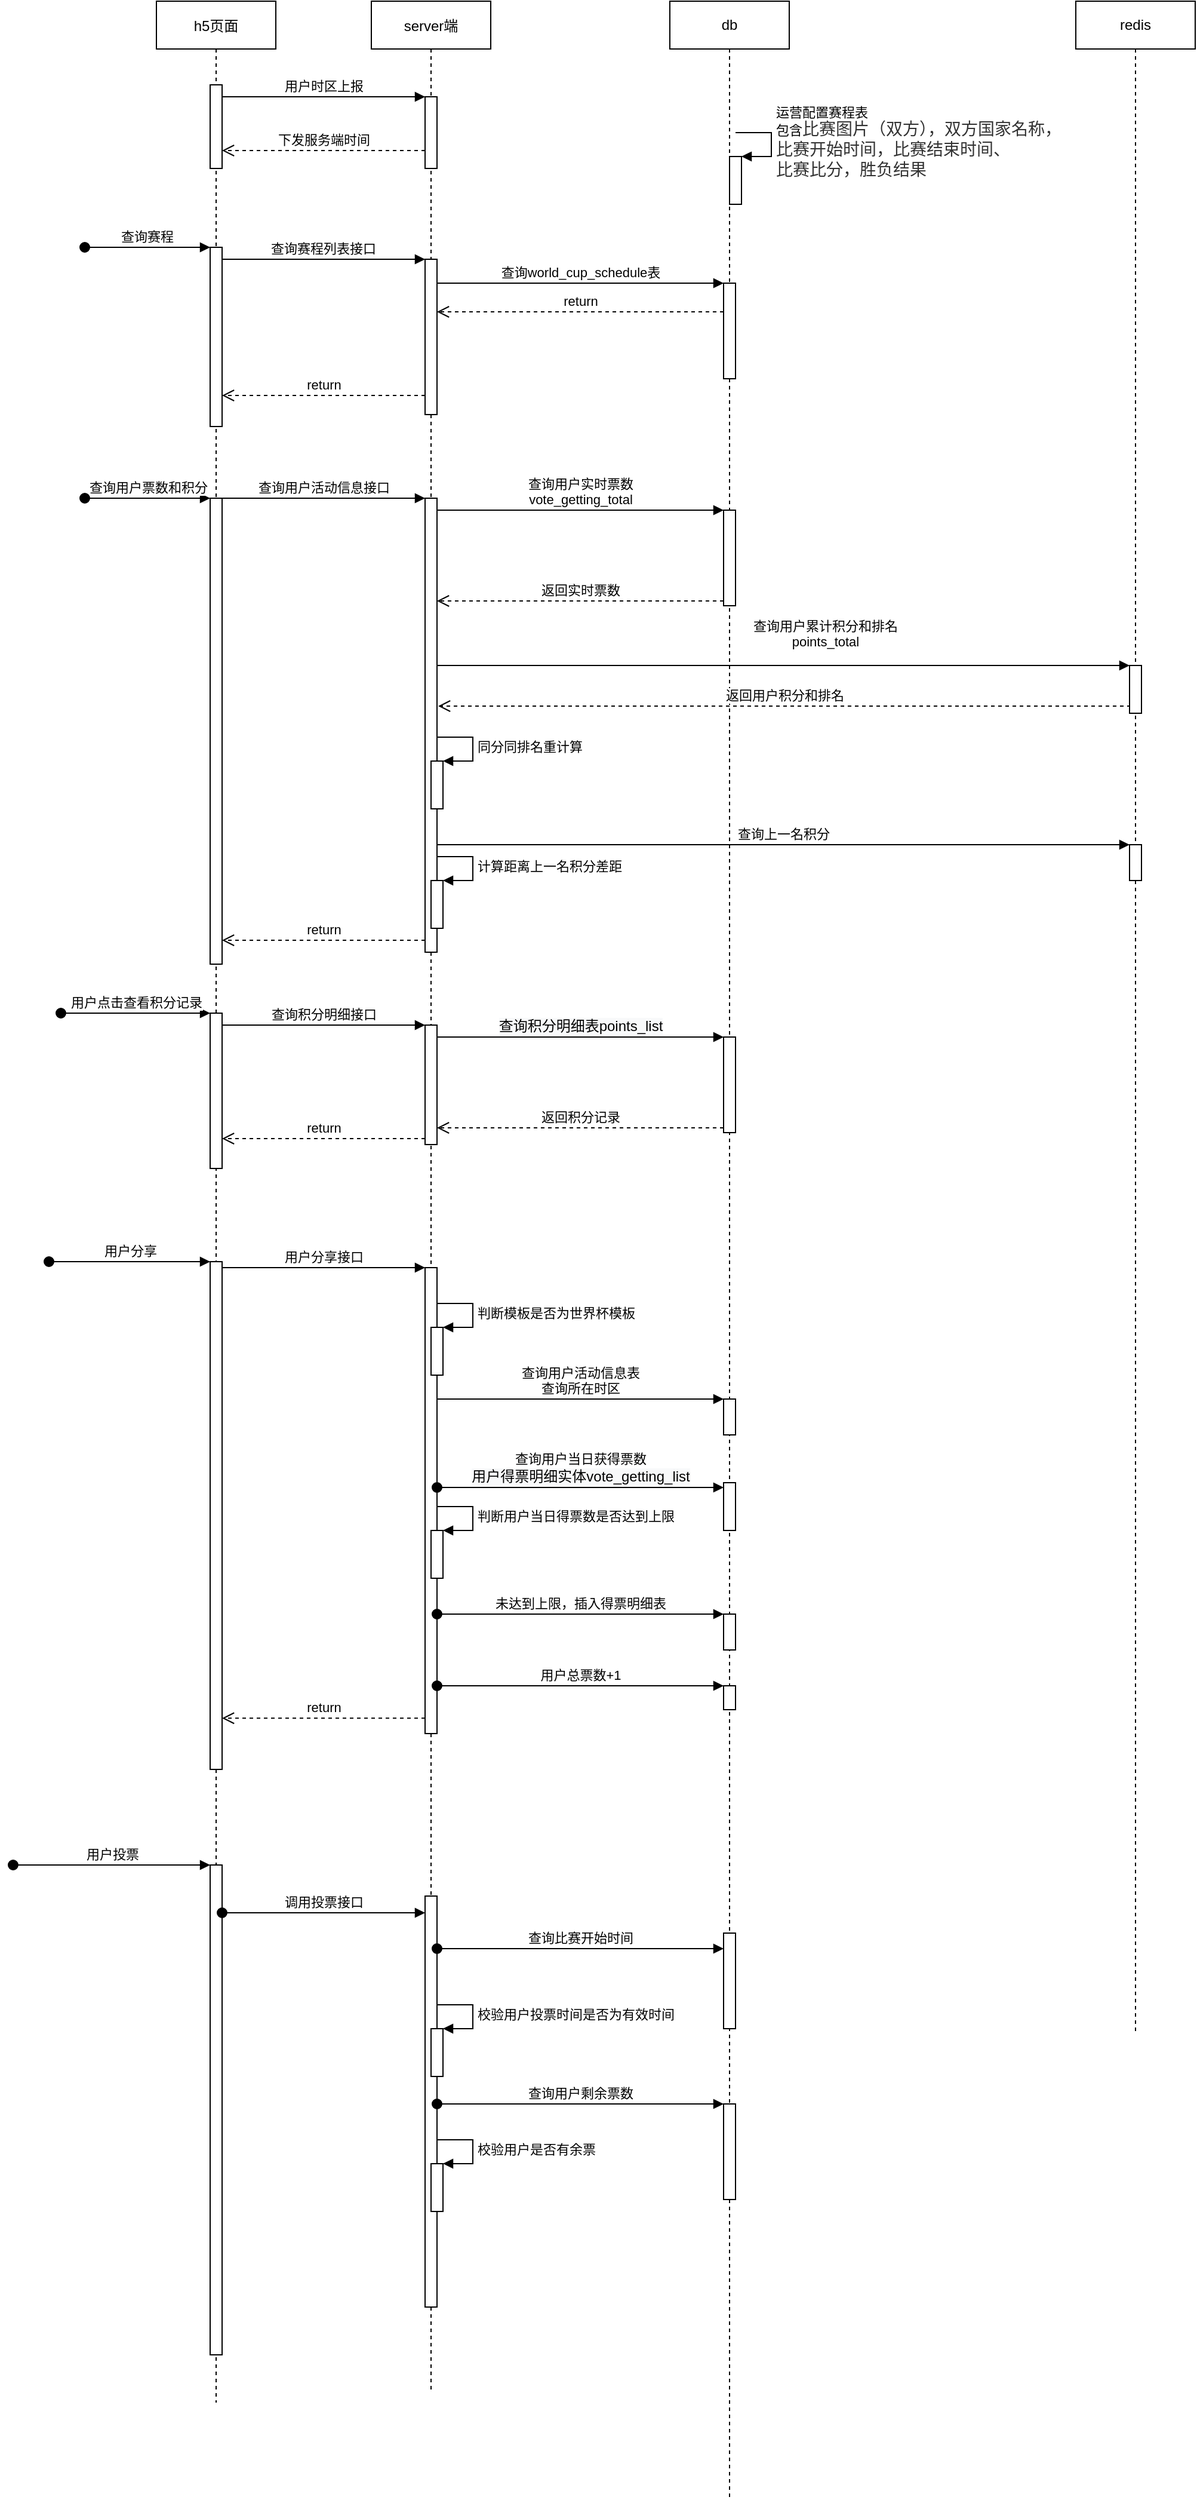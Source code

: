 <mxfile version="20.5.3" type="github">
  <diagram id="kgpKYQtTHZ0yAKxKKP6v" name="Page-1">
    <mxGraphModel dx="2512" dy="802" grid="1" gridSize="10" guides="1" tooltips="1" connect="1" arrows="1" fold="1" page="1" pageScale="1" pageWidth="850" pageHeight="1100" math="0" shadow="0">
      <root>
        <mxCell id="0" />
        <mxCell id="1" parent="0" />
        <mxCell id="3nuBFxr9cyL0pnOWT2aG-1" value="h5页面" style="shape=umlLifeline;perimeter=lifelinePerimeter;container=1;collapsible=0;recursiveResize=0;rounded=0;shadow=0;strokeWidth=1;" parent="1" vertex="1">
          <mxGeometry x="-230" y="80" width="100" height="2010" as="geometry" />
        </mxCell>
        <mxCell id="3nuBFxr9cyL0pnOWT2aG-2" value="" style="points=[];perimeter=orthogonalPerimeter;rounded=0;shadow=0;strokeWidth=1;" parent="3nuBFxr9cyL0pnOWT2aG-1" vertex="1">
          <mxGeometry x="45" y="206" width="10" height="150" as="geometry" />
        </mxCell>
        <mxCell id="3nuBFxr9cyL0pnOWT2aG-3" value="查询赛程" style="verticalAlign=bottom;startArrow=oval;endArrow=block;startSize=8;shadow=0;strokeWidth=1;" parent="3nuBFxr9cyL0pnOWT2aG-1" target="3nuBFxr9cyL0pnOWT2aG-2" edge="1">
          <mxGeometry relative="1" as="geometry">
            <mxPoint x="-60" y="206" as="sourcePoint" />
          </mxGeometry>
        </mxCell>
        <mxCell id="iJaBp2wlKT-MQ3Jx9xqJ-9" value="" style="html=1;points=[];perimeter=orthogonalPerimeter;" parent="3nuBFxr9cyL0pnOWT2aG-1" vertex="1">
          <mxGeometry x="45" y="416" width="10" height="390" as="geometry" />
        </mxCell>
        <mxCell id="iJaBp2wlKT-MQ3Jx9xqJ-10" value="查询用户票数和积分" style="html=1;verticalAlign=bottom;startArrow=oval;endArrow=block;startSize=8;rounded=0;" parent="3nuBFxr9cyL0pnOWT2aG-1" target="iJaBp2wlKT-MQ3Jx9xqJ-9" edge="1">
          <mxGeometry relative="1" as="geometry">
            <mxPoint x="-60" y="416" as="sourcePoint" />
          </mxGeometry>
        </mxCell>
        <mxCell id="iJaBp2wlKT-MQ3Jx9xqJ-28" value="" style="html=1;points=[];perimeter=orthogonalPerimeter;" parent="3nuBFxr9cyL0pnOWT2aG-1" vertex="1">
          <mxGeometry x="45" y="847" width="10" height="130" as="geometry" />
        </mxCell>
        <mxCell id="iJaBp2wlKT-MQ3Jx9xqJ-29" value="用户点击查看积分记录" style="html=1;verticalAlign=bottom;startArrow=oval;endArrow=block;startSize=8;rounded=0;" parent="3nuBFxr9cyL0pnOWT2aG-1" target="iJaBp2wlKT-MQ3Jx9xqJ-28" edge="1">
          <mxGeometry relative="1" as="geometry">
            <mxPoint x="-80" y="847" as="sourcePoint" />
          </mxGeometry>
        </mxCell>
        <mxCell id="iJaBp2wlKT-MQ3Jx9xqJ-54" value="" style="html=1;points=[];perimeter=orthogonalPerimeter;" parent="3nuBFxr9cyL0pnOWT2aG-1" vertex="1">
          <mxGeometry x="45" y="1055" width="10" height="425" as="geometry" />
        </mxCell>
        <mxCell id="iJaBp2wlKT-MQ3Jx9xqJ-55" value="用户分享" style="html=1;verticalAlign=bottom;startArrow=oval;endArrow=block;startSize=8;rounded=0;" parent="3nuBFxr9cyL0pnOWT2aG-1" target="iJaBp2wlKT-MQ3Jx9xqJ-54" edge="1">
          <mxGeometry relative="1" as="geometry">
            <mxPoint x="-90" y="1055" as="sourcePoint" />
          </mxGeometry>
        </mxCell>
        <mxCell id="iJaBp2wlKT-MQ3Jx9xqJ-65" value="" style="html=1;points=[];perimeter=orthogonalPerimeter;" parent="3nuBFxr9cyL0pnOWT2aG-1" vertex="1">
          <mxGeometry x="45" y="70" width="10" height="70" as="geometry" />
        </mxCell>
        <mxCell id="Upy7s1R3ijE2vFxrYpLP-1" value="" style="html=1;points=[];perimeter=orthogonalPerimeter;" vertex="1" parent="3nuBFxr9cyL0pnOWT2aG-1">
          <mxGeometry x="45" y="1560" width="10" height="410" as="geometry" />
        </mxCell>
        <mxCell id="Upy7s1R3ijE2vFxrYpLP-2" value="用户投票" style="html=1;verticalAlign=bottom;startArrow=oval;endArrow=block;startSize=8;rounded=0;" edge="1" target="Upy7s1R3ijE2vFxrYpLP-1" parent="3nuBFxr9cyL0pnOWT2aG-1">
          <mxGeometry relative="1" as="geometry">
            <mxPoint x="-120" y="1560" as="sourcePoint" />
          </mxGeometry>
        </mxCell>
        <mxCell id="3nuBFxr9cyL0pnOWT2aG-5" value="server端" style="shape=umlLifeline;perimeter=lifelinePerimeter;container=1;collapsible=0;recursiveResize=0;rounded=0;shadow=0;strokeWidth=1;" parent="1" vertex="1">
          <mxGeometry x="-50" y="80" width="100" height="2000" as="geometry" />
        </mxCell>
        <mxCell id="3nuBFxr9cyL0pnOWT2aG-6" value="" style="points=[];perimeter=orthogonalPerimeter;rounded=0;shadow=0;strokeWidth=1;" parent="3nuBFxr9cyL0pnOWT2aG-5" vertex="1">
          <mxGeometry x="45" y="216" width="10" height="130" as="geometry" />
        </mxCell>
        <mxCell id="iJaBp2wlKT-MQ3Jx9xqJ-11" value="" style="html=1;points=[];perimeter=orthogonalPerimeter;" parent="3nuBFxr9cyL0pnOWT2aG-5" vertex="1">
          <mxGeometry x="45" y="416" width="10" height="380" as="geometry" />
        </mxCell>
        <mxCell id="iJaBp2wlKT-MQ3Jx9xqJ-30" value="" style="html=1;points=[];perimeter=orthogonalPerimeter;" parent="3nuBFxr9cyL0pnOWT2aG-5" vertex="1">
          <mxGeometry x="45" y="857" width="10" height="100" as="geometry" />
        </mxCell>
        <mxCell id="iJaBp2wlKT-MQ3Jx9xqJ-41" value="" style="html=1;points=[];perimeter=orthogonalPerimeter;" parent="3nuBFxr9cyL0pnOWT2aG-5" vertex="1">
          <mxGeometry x="50" y="636" width="10" height="40" as="geometry" />
        </mxCell>
        <mxCell id="iJaBp2wlKT-MQ3Jx9xqJ-42" value="同分同排名重计算" style="edgeStyle=orthogonalEdgeStyle;html=1;align=left;spacingLeft=2;endArrow=block;rounded=0;entryX=1;entryY=0;" parent="3nuBFxr9cyL0pnOWT2aG-5" target="iJaBp2wlKT-MQ3Jx9xqJ-41" edge="1">
          <mxGeometry relative="1" as="geometry">
            <mxPoint x="55" y="616" as="sourcePoint" />
            <Array as="points">
              <mxPoint x="85" y="616" />
            </Array>
          </mxGeometry>
        </mxCell>
        <mxCell id="iJaBp2wlKT-MQ3Jx9xqJ-46" value="" style="html=1;points=[];perimeter=orthogonalPerimeter;" parent="3nuBFxr9cyL0pnOWT2aG-5" vertex="1">
          <mxGeometry x="50" y="736" width="10" height="40" as="geometry" />
        </mxCell>
        <mxCell id="iJaBp2wlKT-MQ3Jx9xqJ-47" value="计算距离上一名积分差距" style="edgeStyle=orthogonalEdgeStyle;html=1;align=left;spacingLeft=2;endArrow=block;rounded=0;entryX=1;entryY=0;" parent="3nuBFxr9cyL0pnOWT2aG-5" target="iJaBp2wlKT-MQ3Jx9xqJ-46" edge="1">
          <mxGeometry relative="1" as="geometry">
            <mxPoint x="55" y="716" as="sourcePoint" />
            <Array as="points">
              <mxPoint x="85" y="716" />
            </Array>
          </mxGeometry>
        </mxCell>
        <mxCell id="iJaBp2wlKT-MQ3Jx9xqJ-56" value="" style="html=1;points=[];perimeter=orthogonalPerimeter;" parent="3nuBFxr9cyL0pnOWT2aG-5" vertex="1">
          <mxGeometry x="45" y="1060" width="10" height="390" as="geometry" />
        </mxCell>
        <mxCell id="iJaBp2wlKT-MQ3Jx9xqJ-59" value="" style="html=1;points=[];perimeter=orthogonalPerimeter;" parent="3nuBFxr9cyL0pnOWT2aG-5" vertex="1">
          <mxGeometry x="50" y="1110" width="10" height="40" as="geometry" />
        </mxCell>
        <mxCell id="iJaBp2wlKT-MQ3Jx9xqJ-60" value="判断模板是否为世界杯模板" style="edgeStyle=orthogonalEdgeStyle;html=1;align=left;spacingLeft=2;endArrow=block;rounded=0;entryX=1;entryY=0;" parent="3nuBFxr9cyL0pnOWT2aG-5" target="iJaBp2wlKT-MQ3Jx9xqJ-59" edge="1">
          <mxGeometry relative="1" as="geometry">
            <mxPoint x="55" y="1090" as="sourcePoint" />
            <Array as="points">
              <mxPoint x="85" y="1090" />
            </Array>
          </mxGeometry>
        </mxCell>
        <mxCell id="iJaBp2wlKT-MQ3Jx9xqJ-67" value="" style="html=1;points=[];perimeter=orthogonalPerimeter;" parent="3nuBFxr9cyL0pnOWT2aG-5" vertex="1">
          <mxGeometry x="45" y="80" width="10" height="60" as="geometry" />
        </mxCell>
        <mxCell id="iJaBp2wlKT-MQ3Jx9xqJ-76" value="" style="html=1;points=[];perimeter=orthogonalPerimeter;" parent="3nuBFxr9cyL0pnOWT2aG-5" vertex="1">
          <mxGeometry x="50" y="1280" width="10" height="40" as="geometry" />
        </mxCell>
        <mxCell id="iJaBp2wlKT-MQ3Jx9xqJ-77" value="判断用户当日得票数是否达到上限" style="edgeStyle=orthogonalEdgeStyle;html=1;align=left;spacingLeft=2;endArrow=block;rounded=0;entryX=1;entryY=0;" parent="3nuBFxr9cyL0pnOWT2aG-5" target="iJaBp2wlKT-MQ3Jx9xqJ-76" edge="1">
          <mxGeometry relative="1" as="geometry">
            <mxPoint x="55" y="1260" as="sourcePoint" />
            <Array as="points">
              <mxPoint x="85" y="1260" />
            </Array>
          </mxGeometry>
        </mxCell>
        <mxCell id="Upy7s1R3ijE2vFxrYpLP-3" value="" style="html=1;points=[];perimeter=orthogonalPerimeter;" vertex="1" parent="3nuBFxr9cyL0pnOWT2aG-5">
          <mxGeometry x="45" y="1586" width="10" height="344" as="geometry" />
        </mxCell>
        <mxCell id="Upy7s1R3ijE2vFxrYpLP-4" value="调用投票接口" style="html=1;verticalAlign=bottom;startArrow=oval;endArrow=block;startSize=8;rounded=0;" edge="1" parent="3nuBFxr9cyL0pnOWT2aG-5">
          <mxGeometry relative="1" as="geometry">
            <mxPoint x="-125" y="1600" as="sourcePoint" />
            <mxPoint x="45" y="1600" as="targetPoint" />
          </mxGeometry>
        </mxCell>
        <mxCell id="Upy7s1R3ijE2vFxrYpLP-5" value="" style="html=1;points=[];perimeter=orthogonalPerimeter;" vertex="1" parent="3nuBFxr9cyL0pnOWT2aG-5">
          <mxGeometry x="50" y="1697" width="10" height="40" as="geometry" />
        </mxCell>
        <mxCell id="Upy7s1R3ijE2vFxrYpLP-6" value="校验用户投票时间是否为有效时间" style="edgeStyle=orthogonalEdgeStyle;html=1;align=left;spacingLeft=2;endArrow=block;rounded=0;entryX=1;entryY=0;" edge="1" target="Upy7s1R3ijE2vFxrYpLP-5" parent="3nuBFxr9cyL0pnOWT2aG-5">
          <mxGeometry relative="1" as="geometry">
            <mxPoint x="55" y="1677" as="sourcePoint" />
            <Array as="points">
              <mxPoint x="85" y="1677" />
            </Array>
          </mxGeometry>
        </mxCell>
        <mxCell id="Upy7s1R3ijE2vFxrYpLP-11" value="" style="html=1;points=[];perimeter=orthogonalPerimeter;" vertex="1" parent="3nuBFxr9cyL0pnOWT2aG-5">
          <mxGeometry x="50" y="1810" width="10" height="40" as="geometry" />
        </mxCell>
        <mxCell id="Upy7s1R3ijE2vFxrYpLP-12" value="校验用户是否有余票" style="edgeStyle=orthogonalEdgeStyle;html=1;align=left;spacingLeft=2;endArrow=block;rounded=0;entryX=1;entryY=0;" edge="1" target="Upy7s1R3ijE2vFxrYpLP-11" parent="3nuBFxr9cyL0pnOWT2aG-5">
          <mxGeometry relative="1" as="geometry">
            <mxPoint x="55" y="1790" as="sourcePoint" />
            <Array as="points">
              <mxPoint x="85" y="1790" />
            </Array>
          </mxGeometry>
        </mxCell>
        <mxCell id="3nuBFxr9cyL0pnOWT2aG-8" value="查询赛程列表接口" style="verticalAlign=bottom;endArrow=block;entryX=0;entryY=0;shadow=0;strokeWidth=1;" parent="1" source="3nuBFxr9cyL0pnOWT2aG-2" target="3nuBFxr9cyL0pnOWT2aG-6" edge="1">
          <mxGeometry relative="1" as="geometry">
            <mxPoint x="-75" y="296" as="sourcePoint" />
          </mxGeometry>
        </mxCell>
        <mxCell id="iJaBp2wlKT-MQ3Jx9xqJ-1" value="db" style="shape=umlLifeline;perimeter=lifelinePerimeter;whiteSpace=wrap;html=1;container=1;collapsible=0;recursiveResize=0;outlineConnect=0;" parent="1" vertex="1">
          <mxGeometry x="200" y="80" width="100" height="2090" as="geometry" />
        </mxCell>
        <mxCell id="iJaBp2wlKT-MQ3Jx9xqJ-2" value="" style="html=1;points=[];perimeter=orthogonalPerimeter;" parent="iJaBp2wlKT-MQ3Jx9xqJ-1" vertex="1">
          <mxGeometry x="45" y="236" width="10" height="80" as="geometry" />
        </mxCell>
        <mxCell id="iJaBp2wlKT-MQ3Jx9xqJ-14" value="" style="html=1;points=[];perimeter=orthogonalPerimeter;" parent="iJaBp2wlKT-MQ3Jx9xqJ-1" vertex="1">
          <mxGeometry x="45" y="426" width="10" height="80" as="geometry" />
        </mxCell>
        <mxCell id="iJaBp2wlKT-MQ3Jx9xqJ-35" value="" style="html=1;points=[];perimeter=orthogonalPerimeter;" parent="iJaBp2wlKT-MQ3Jx9xqJ-1" vertex="1">
          <mxGeometry x="45" y="867" width="10" height="80" as="geometry" />
        </mxCell>
        <mxCell id="iJaBp2wlKT-MQ3Jx9xqJ-52" value="" style="html=1;points=[];perimeter=orthogonalPerimeter;" parent="iJaBp2wlKT-MQ3Jx9xqJ-1" vertex="1">
          <mxGeometry x="50" y="130" width="10" height="40" as="geometry" />
        </mxCell>
        <mxCell id="iJaBp2wlKT-MQ3Jx9xqJ-53" value="运营配置赛程表&lt;br&gt;包含&lt;span style=&quot;color: rgb(51, 51, 51); font-family: PingFangSC-Regular, &amp;quot;PingFang SC&amp;quot;; font-size: 14px;&quot;&gt;比赛图片（双方），双方国家名称，&lt;br&gt;比赛开始时间，比赛结束时间、&lt;br&gt;比赛比分，胜负结果&lt;/span&gt;" style="edgeStyle=orthogonalEdgeStyle;html=1;align=left;spacingLeft=2;endArrow=block;rounded=0;entryX=1;entryY=0;" parent="iJaBp2wlKT-MQ3Jx9xqJ-1" target="iJaBp2wlKT-MQ3Jx9xqJ-52" edge="1">
          <mxGeometry relative="1" as="geometry">
            <mxPoint x="55" y="110" as="sourcePoint" />
            <Array as="points">
              <mxPoint x="85" y="110" />
            </Array>
          </mxGeometry>
        </mxCell>
        <mxCell id="iJaBp2wlKT-MQ3Jx9xqJ-71" value="" style="html=1;points=[];perimeter=orthogonalPerimeter;" parent="iJaBp2wlKT-MQ3Jx9xqJ-1" vertex="1">
          <mxGeometry x="45" y="1170" width="10" height="30" as="geometry" />
        </mxCell>
        <mxCell id="iJaBp2wlKT-MQ3Jx9xqJ-74" value="" style="html=1;points=[];perimeter=orthogonalPerimeter;" parent="iJaBp2wlKT-MQ3Jx9xqJ-1" vertex="1">
          <mxGeometry x="45" y="1240" width="10" height="40" as="geometry" />
        </mxCell>
        <mxCell id="iJaBp2wlKT-MQ3Jx9xqJ-78" value="" style="html=1;points=[];perimeter=orthogonalPerimeter;" parent="iJaBp2wlKT-MQ3Jx9xqJ-1" vertex="1">
          <mxGeometry x="45" y="1350" width="10" height="30" as="geometry" />
        </mxCell>
        <mxCell id="iJaBp2wlKT-MQ3Jx9xqJ-80" value="" style="html=1;points=[];perimeter=orthogonalPerimeter;" parent="iJaBp2wlKT-MQ3Jx9xqJ-1" vertex="1">
          <mxGeometry x="45" y="1410" width="10" height="20" as="geometry" />
        </mxCell>
        <mxCell id="Upy7s1R3ijE2vFxrYpLP-7" value="" style="html=1;points=[];perimeter=orthogonalPerimeter;" vertex="1" parent="iJaBp2wlKT-MQ3Jx9xqJ-1">
          <mxGeometry x="45" y="1617" width="10" height="80" as="geometry" />
        </mxCell>
        <mxCell id="Upy7s1R3ijE2vFxrYpLP-9" value="" style="html=1;points=[];perimeter=orthogonalPerimeter;" vertex="1" parent="iJaBp2wlKT-MQ3Jx9xqJ-1">
          <mxGeometry x="45" y="1760" width="10" height="80" as="geometry" />
        </mxCell>
        <mxCell id="iJaBp2wlKT-MQ3Jx9xqJ-3" value="查询world_cup_schedule表" style="html=1;verticalAlign=bottom;endArrow=block;entryX=0;entryY=0;rounded=0;" parent="1" source="3nuBFxr9cyL0pnOWT2aG-6" target="iJaBp2wlKT-MQ3Jx9xqJ-2" edge="1">
          <mxGeometry relative="1" as="geometry">
            <mxPoint x="175" y="316" as="sourcePoint" />
          </mxGeometry>
        </mxCell>
        <mxCell id="iJaBp2wlKT-MQ3Jx9xqJ-4" value="return" style="html=1;verticalAlign=bottom;endArrow=open;dashed=1;endSize=8;exitX=0;exitY=0.95;rounded=0;" parent="1" edge="1">
          <mxGeometry relative="1" as="geometry">
            <mxPoint x="5" y="340" as="targetPoint" />
            <mxPoint x="245" y="340" as="sourcePoint" />
          </mxGeometry>
        </mxCell>
        <mxCell id="iJaBp2wlKT-MQ3Jx9xqJ-5" value="return" style="html=1;verticalAlign=bottom;endArrow=open;dashed=1;endSize=8;rounded=0;" parent="1" edge="1">
          <mxGeometry relative="1" as="geometry">
            <mxPoint x="-5" y="410" as="sourcePoint" />
            <mxPoint x="-175" y="410" as="targetPoint" />
          </mxGeometry>
        </mxCell>
        <mxCell id="iJaBp2wlKT-MQ3Jx9xqJ-12" value="查询用户活动信息接口" style="html=1;verticalAlign=bottom;endArrow=block;entryX=0;entryY=0;rounded=0;" parent="1" source="iJaBp2wlKT-MQ3Jx9xqJ-9" target="iJaBp2wlKT-MQ3Jx9xqJ-11" edge="1">
          <mxGeometry relative="1" as="geometry">
            <mxPoint x="-75" y="486" as="sourcePoint" />
          </mxGeometry>
        </mxCell>
        <mxCell id="iJaBp2wlKT-MQ3Jx9xqJ-15" value="查询用户实时票数&lt;br&gt;vote_getting_total" style="html=1;verticalAlign=bottom;endArrow=block;entryX=0;entryY=0;rounded=0;" parent="1" source="iJaBp2wlKT-MQ3Jx9xqJ-11" target="iJaBp2wlKT-MQ3Jx9xqJ-14" edge="1">
          <mxGeometry relative="1" as="geometry">
            <mxPoint x="175" y="506" as="sourcePoint" />
          </mxGeometry>
        </mxCell>
        <mxCell id="iJaBp2wlKT-MQ3Jx9xqJ-16" value="返回实时票数" style="html=1;verticalAlign=bottom;endArrow=open;dashed=1;endSize=8;exitX=0;exitY=0.95;rounded=0;" parent="1" source="iJaBp2wlKT-MQ3Jx9xqJ-14" target="iJaBp2wlKT-MQ3Jx9xqJ-11" edge="1">
          <mxGeometry relative="1" as="geometry">
            <mxPoint x="175" y="582" as="targetPoint" />
          </mxGeometry>
        </mxCell>
        <mxCell id="iJaBp2wlKT-MQ3Jx9xqJ-24" value="查询用户累计积分和排名&lt;br&gt;points_total" style="html=1;verticalAlign=bottom;endArrow=block;entryX=0;entryY=0;rounded=0;" parent="1" source="iJaBp2wlKT-MQ3Jx9xqJ-11" target="iJaBp2wlKT-MQ3Jx9xqJ-23" edge="1">
          <mxGeometry x="0.121" y="11" relative="1" as="geometry">
            <mxPoint x="175" y="646" as="sourcePoint" />
            <mxPoint as="offset" />
          </mxGeometry>
        </mxCell>
        <mxCell id="iJaBp2wlKT-MQ3Jx9xqJ-25" value="返回用户积分和排名" style="html=1;verticalAlign=bottom;endArrow=open;dashed=1;endSize=8;rounded=0;" parent="1" edge="1">
          <mxGeometry relative="1" as="geometry">
            <mxPoint x="6" y="670" as="targetPoint" />
            <mxPoint x="586" y="670" as="sourcePoint" />
          </mxGeometry>
        </mxCell>
        <mxCell id="iJaBp2wlKT-MQ3Jx9xqJ-26" value="redis" style="shape=umlLifeline;perimeter=lifelinePerimeter;whiteSpace=wrap;html=1;container=1;collapsible=0;recursiveResize=0;outlineConnect=0;" parent="1" vertex="1">
          <mxGeometry x="540" y="80" width="100" height="1700" as="geometry" />
        </mxCell>
        <mxCell id="iJaBp2wlKT-MQ3Jx9xqJ-23" value="" style="html=1;points=[];perimeter=orthogonalPerimeter;" parent="iJaBp2wlKT-MQ3Jx9xqJ-26" vertex="1">
          <mxGeometry x="45" y="556" width="10" height="40" as="geometry" />
        </mxCell>
        <mxCell id="iJaBp2wlKT-MQ3Jx9xqJ-43" value="" style="html=1;points=[];perimeter=orthogonalPerimeter;" parent="iJaBp2wlKT-MQ3Jx9xqJ-26" vertex="1">
          <mxGeometry x="45" y="706" width="10" height="30" as="geometry" />
        </mxCell>
        <mxCell id="iJaBp2wlKT-MQ3Jx9xqJ-31" value="查询积分明细接口" style="html=1;verticalAlign=bottom;endArrow=block;entryX=0;entryY=0;rounded=0;" parent="1" source="iJaBp2wlKT-MQ3Jx9xqJ-28" target="iJaBp2wlKT-MQ3Jx9xqJ-30" edge="1">
          <mxGeometry relative="1" as="geometry">
            <mxPoint x="-75" y="927" as="sourcePoint" />
          </mxGeometry>
        </mxCell>
        <mxCell id="iJaBp2wlKT-MQ3Jx9xqJ-32" value="return" style="html=1;verticalAlign=bottom;endArrow=open;dashed=1;endSize=8;exitX=0;exitY=0.95;rounded=0;" parent="1" source="iJaBp2wlKT-MQ3Jx9xqJ-30" target="iJaBp2wlKT-MQ3Jx9xqJ-28" edge="1">
          <mxGeometry relative="1" as="geometry">
            <mxPoint x="-75" y="1003" as="targetPoint" />
          </mxGeometry>
        </mxCell>
        <mxCell id="iJaBp2wlKT-MQ3Jx9xqJ-36" value="&lt;span style=&quot;font-size: 12px; background-color: rgb(248, 249, 250);&quot;&gt;查询积分明细表points_list&lt;/span&gt;" style="html=1;verticalAlign=bottom;endArrow=block;entryX=0;entryY=0;rounded=0;" parent="1" source="iJaBp2wlKT-MQ3Jx9xqJ-30" target="iJaBp2wlKT-MQ3Jx9xqJ-35" edge="1">
          <mxGeometry relative="1" as="geometry">
            <mxPoint x="175" y="937" as="sourcePoint" />
          </mxGeometry>
        </mxCell>
        <mxCell id="iJaBp2wlKT-MQ3Jx9xqJ-37" value="返回积分记录" style="html=1;verticalAlign=bottom;endArrow=open;dashed=1;endSize=8;exitX=0;exitY=0.95;rounded=0;" parent="1" source="iJaBp2wlKT-MQ3Jx9xqJ-35" target="iJaBp2wlKT-MQ3Jx9xqJ-30" edge="1">
          <mxGeometry relative="1" as="geometry">
            <mxPoint x="175" y="1013" as="targetPoint" />
          </mxGeometry>
        </mxCell>
        <mxCell id="iJaBp2wlKT-MQ3Jx9xqJ-44" value="查询上一名积分" style="html=1;verticalAlign=bottom;endArrow=block;entryX=0;entryY=0;rounded=0;" parent="1" source="iJaBp2wlKT-MQ3Jx9xqJ-11" target="iJaBp2wlKT-MQ3Jx9xqJ-43" edge="1">
          <mxGeometry relative="1" as="geometry">
            <mxPoint x="365" y="736" as="sourcePoint" />
          </mxGeometry>
        </mxCell>
        <mxCell id="iJaBp2wlKT-MQ3Jx9xqJ-27" value="return" style="html=1;verticalAlign=bottom;endArrow=open;dashed=1;endSize=8;rounded=0;" parent="1" edge="1">
          <mxGeometry relative="1" as="geometry">
            <mxPoint x="-5" y="866" as="sourcePoint" />
            <mxPoint x="-175" y="866" as="targetPoint" />
            <Array as="points">
              <mxPoint x="-80" y="866" />
            </Array>
          </mxGeometry>
        </mxCell>
        <mxCell id="iJaBp2wlKT-MQ3Jx9xqJ-57" value="用户分享接口" style="html=1;verticalAlign=bottom;endArrow=block;entryX=0;entryY=0;rounded=0;" parent="1" source="iJaBp2wlKT-MQ3Jx9xqJ-54" target="iJaBp2wlKT-MQ3Jx9xqJ-56" edge="1">
          <mxGeometry relative="1" as="geometry">
            <mxPoint x="-75" y="1140" as="sourcePoint" />
          </mxGeometry>
        </mxCell>
        <mxCell id="iJaBp2wlKT-MQ3Jx9xqJ-68" value="用户时区上报" style="html=1;verticalAlign=bottom;endArrow=block;entryX=0;entryY=0;rounded=0;" parent="1" source="iJaBp2wlKT-MQ3Jx9xqJ-65" target="iJaBp2wlKT-MQ3Jx9xqJ-67" edge="1">
          <mxGeometry relative="1" as="geometry">
            <mxPoint x="-75" y="160" as="sourcePoint" />
          </mxGeometry>
        </mxCell>
        <mxCell id="iJaBp2wlKT-MQ3Jx9xqJ-70" value="下发服务端时间" style="html=1;verticalAlign=bottom;endArrow=open;dashed=1;endSize=8;rounded=0;" parent="1" edge="1">
          <mxGeometry relative="1" as="geometry">
            <mxPoint x="-5" y="205" as="sourcePoint" />
            <mxPoint x="-175" y="205" as="targetPoint" />
          </mxGeometry>
        </mxCell>
        <mxCell id="iJaBp2wlKT-MQ3Jx9xqJ-72" value="查询用户活动信息表&lt;br&gt;查询所在时区" style="html=1;verticalAlign=bottom;endArrow=block;entryX=0;entryY=0;rounded=0;" parent="1" source="iJaBp2wlKT-MQ3Jx9xqJ-56" target="iJaBp2wlKT-MQ3Jx9xqJ-71" edge="1">
          <mxGeometry relative="1" as="geometry">
            <mxPoint x="175" y="1250" as="sourcePoint" />
          </mxGeometry>
        </mxCell>
        <mxCell id="iJaBp2wlKT-MQ3Jx9xqJ-75" value="查询用户当日获得票数&lt;br&gt;&lt;span style=&quot;font-size: 12px; background-color: rgb(248, 249, 250);&quot;&gt;用户得票明细实体vote_getting_list&lt;/span&gt;" style="html=1;verticalAlign=bottom;startArrow=oval;endArrow=block;startSize=8;rounded=0;" parent="1" edge="1">
          <mxGeometry relative="1" as="geometry">
            <mxPoint x="5" y="1324" as="sourcePoint" />
            <mxPoint x="245" y="1324" as="targetPoint" />
          </mxGeometry>
        </mxCell>
        <mxCell id="iJaBp2wlKT-MQ3Jx9xqJ-79" value="未达到上限，插入得票明细表" style="html=1;verticalAlign=bottom;startArrow=oval;endArrow=block;startSize=8;rounded=0;" parent="1" source="iJaBp2wlKT-MQ3Jx9xqJ-56" target="iJaBp2wlKT-MQ3Jx9xqJ-78" edge="1">
          <mxGeometry relative="1" as="geometry">
            <mxPoint x="185" y="1430" as="sourcePoint" />
          </mxGeometry>
        </mxCell>
        <mxCell id="iJaBp2wlKT-MQ3Jx9xqJ-81" value="用户总票数+1" style="html=1;verticalAlign=bottom;startArrow=oval;endArrow=block;startSize=8;rounded=0;" parent="1" source="iJaBp2wlKT-MQ3Jx9xqJ-56" target="iJaBp2wlKT-MQ3Jx9xqJ-80" edge="1">
          <mxGeometry relative="1" as="geometry">
            <mxPoint x="185" y="1490" as="sourcePoint" />
          </mxGeometry>
        </mxCell>
        <mxCell id="iJaBp2wlKT-MQ3Jx9xqJ-82" value="return" style="html=1;verticalAlign=bottom;endArrow=open;dashed=1;endSize=8;rounded=0;exitX=0;exitY=0.967;exitDx=0;exitDy=0;exitPerimeter=0;" parent="1" source="iJaBp2wlKT-MQ3Jx9xqJ-56" target="iJaBp2wlKT-MQ3Jx9xqJ-54" edge="1">
          <mxGeometry relative="1" as="geometry">
            <mxPoint x="-20" y="1520" as="sourcePoint" />
            <mxPoint x="-100" y="1520" as="targetPoint" />
          </mxGeometry>
        </mxCell>
        <mxCell id="Upy7s1R3ijE2vFxrYpLP-8" value="查询比赛开始时间" style="html=1;verticalAlign=bottom;startArrow=oval;endArrow=block;startSize=8;rounded=0;" edge="1" target="Upy7s1R3ijE2vFxrYpLP-7" parent="1" source="Upy7s1R3ijE2vFxrYpLP-3">
          <mxGeometry relative="1" as="geometry">
            <mxPoint x="185" y="1697" as="sourcePoint" />
            <Array as="points">
              <mxPoint x="150" y="1710" />
            </Array>
          </mxGeometry>
        </mxCell>
        <mxCell id="Upy7s1R3ijE2vFxrYpLP-10" value="查询用户剩余票数" style="html=1;verticalAlign=bottom;startArrow=oval;endArrow=block;startSize=8;rounded=0;" edge="1" target="Upy7s1R3ijE2vFxrYpLP-9" parent="1" source="Upy7s1R3ijE2vFxrYpLP-3">
          <mxGeometry relative="1" as="geometry">
            <mxPoint x="185" y="1840" as="sourcePoint" />
          </mxGeometry>
        </mxCell>
      </root>
    </mxGraphModel>
  </diagram>
</mxfile>
